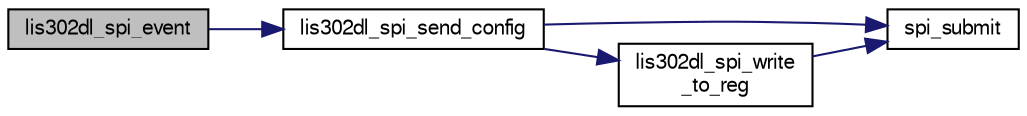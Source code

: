 digraph "lis302dl_spi_event"
{
  edge [fontname="FreeSans",fontsize="10",labelfontname="FreeSans",labelfontsize="10"];
  node [fontname="FreeSans",fontsize="10",shape=record];
  rankdir="LR";
  Node1 [label="lis302dl_spi_event",height=0.2,width=0.4,color="black", fillcolor="grey75", style="filled", fontcolor="black"];
  Node1 -> Node2 [color="midnightblue",fontsize="10",style="solid",fontname="FreeSans"];
  Node2 [label="lis302dl_spi_send_config",height=0.2,width=0.4,color="black", fillcolor="white", style="filled",URL="$lis302dl__spi_8c.html#aece7185572dd59d44e42796665e9bebc"];
  Node2 -> Node3 [color="midnightblue",fontsize="10",style="solid",fontname="FreeSans"];
  Node3 [label="spi_submit",height=0.2,width=0.4,color="black", fillcolor="white", style="filled",URL="$group__spi.html#ga5d383931766cb373ebad0b8bc26d439d",tooltip="Submit SPI transaction. "];
  Node2 -> Node4 [color="midnightblue",fontsize="10",style="solid",fontname="FreeSans"];
  Node4 [label="lis302dl_spi_write\l_to_reg",height=0.2,width=0.4,color="black", fillcolor="white", style="filled",URL="$lis302dl__spi_8c.html#add754cb4b52da4c26b6fe3dca4320f27"];
  Node4 -> Node3 [color="midnightblue",fontsize="10",style="solid",fontname="FreeSans"];
}
